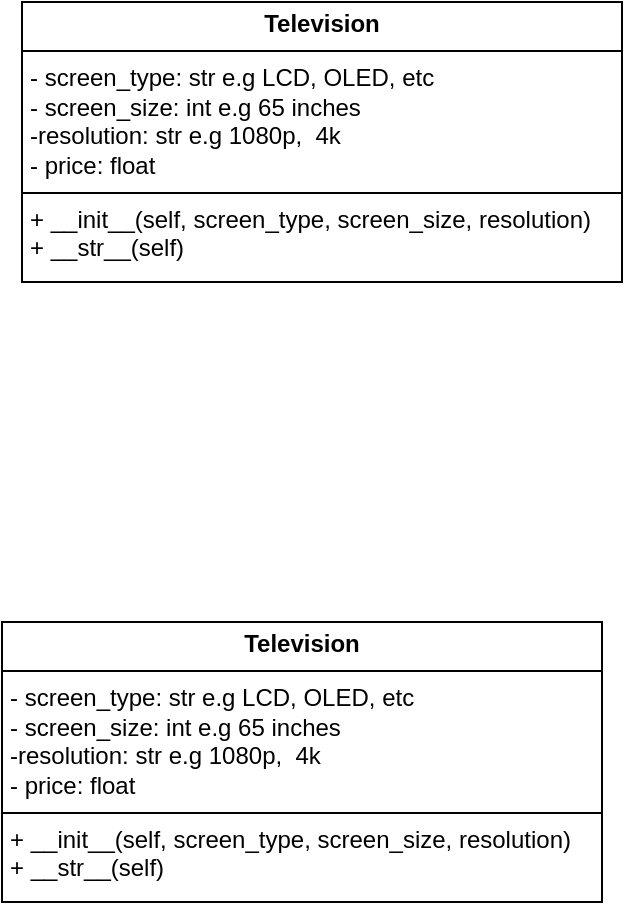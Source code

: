 <mxfile>
    <diagram id="pgvd6-nR3alueY_1TlRb" name="Page-1">
        <mxGraphModel dx="720" dy="918" grid="1" gridSize="10" guides="1" tooltips="1" connect="1" arrows="1" fold="1" page="0" pageScale="1" pageWidth="850" pageHeight="1100" math="0" shadow="0">
            <root>
                <mxCell id="0"/>
                <mxCell id="1" parent="0"/>
                <mxCell id="2" value="&lt;p style=&quot;margin:0px;margin-top:4px;text-align:center;&quot;&gt;&lt;b&gt;Television&lt;/b&gt;&lt;/p&gt;&lt;hr size=&quot;1&quot; style=&quot;border-style:solid;&quot;&gt;&lt;p style=&quot;margin:0px;margin-left:4px;&quot;&gt;- screen_type: str e.g LCD, OLED, etc&lt;/p&gt;&lt;p style=&quot;margin:0px;margin-left:4px;&quot;&gt;- screen_size: int e.g 65 inches&lt;/p&gt;&lt;p style=&quot;margin:0px;margin-left:4px;&quot;&gt;-resolution: str e.g 1080p,&amp;nbsp; 4k&lt;/p&gt;&lt;p style=&quot;margin:0px;margin-left:4px;&quot;&gt;- price: float&lt;/p&gt;&lt;hr size=&quot;1&quot; style=&quot;border-style:solid;&quot;&gt;&lt;p style=&quot;margin:0px;margin-left:4px;&quot;&gt;+ __init__(self, screen_type, screen_size, resolution)&lt;/p&gt;&lt;p style=&quot;margin:0px;margin-left:4px;&quot;&gt;+ __str__(self)&lt;/p&gt;&lt;p style=&quot;margin:0px;margin-left:4px;&quot;&gt;&lt;br&gt;&lt;/p&gt;" style="verticalAlign=top;align=left;overflow=fill;html=1;whiteSpace=wrap;" vertex="1" parent="1">
                    <mxGeometry x="240" y="180" width="300" height="140" as="geometry"/>
                </mxCell>
                <mxCell id="3" value="&lt;p style=&quot;margin:0px;margin-top:4px;text-align:center;&quot;&gt;&lt;b&gt;Television&lt;/b&gt;&lt;/p&gt;&lt;hr size=&quot;1&quot; style=&quot;border-style:solid;&quot;&gt;&lt;p style=&quot;margin:0px;margin-left:4px;&quot;&gt;- screen_type: str e.g LCD, OLED, etc&lt;/p&gt;&lt;p style=&quot;margin:0px;margin-left:4px;&quot;&gt;- screen_size: int e.g 65 inches&lt;/p&gt;&lt;p style=&quot;margin:0px;margin-left:4px;&quot;&gt;-resolution: str e.g 1080p,&amp;nbsp; 4k&lt;/p&gt;&lt;p style=&quot;margin:0px;margin-left:4px;&quot;&gt;- price: float&lt;/p&gt;&lt;hr size=&quot;1&quot; style=&quot;border-style:solid;&quot;&gt;&lt;p style=&quot;margin:0px;margin-left:4px;&quot;&gt;+ __init__(self, screen_type, screen_size, resolution)&lt;/p&gt;&lt;p style=&quot;margin:0px;margin-left:4px;&quot;&gt;+ __str__(self)&lt;/p&gt;&lt;p style=&quot;margin:0px;margin-left:4px;&quot;&gt;&lt;br&gt;&lt;/p&gt;" style="verticalAlign=top;align=left;overflow=fill;html=1;whiteSpace=wrap;" vertex="1" parent="1">
                    <mxGeometry x="250" y="-130" width="300" height="140" as="geometry"/>
                </mxCell>
            </root>
        </mxGraphModel>
    </diagram>
</mxfile>